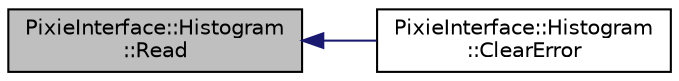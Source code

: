 digraph "PixieInterface::Histogram::Read"
{
  edge [fontname="Helvetica",fontsize="10",labelfontname="Helvetica",labelfontsize="10"];
  node [fontname="Helvetica",fontsize="10",shape=record];
  rankdir="LR";
  Node1 [label="PixieInterface::Histogram\l::Read",height=0.2,width=0.4,color="black", fillcolor="grey75", style="filled", fontcolor="black"];
  Node1 -> Node2 [dir="back",color="midnightblue",fontsize="10",style="solid",fontname="Helvetica"];
  Node2 [label="PixieInterface::Histogram\l::ClearError",height=0.2,width=0.4,color="black", fillcolor="white", style="filled",URL="$d3/dbb/class_pixie_interface_1_1_histogram.html#a102eea327402b7e27b77e82761795261"];
}
